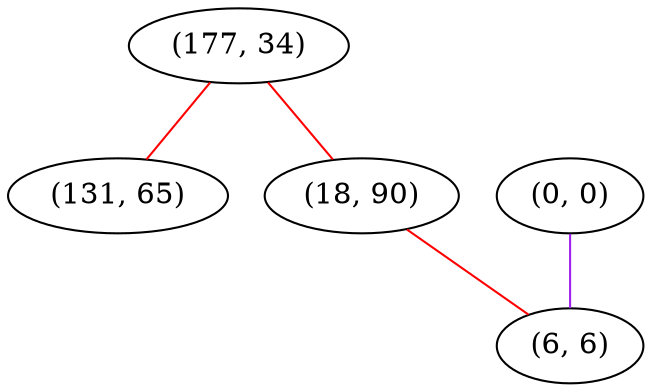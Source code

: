graph "" {
"(177, 34)";
"(131, 65)";
"(18, 90)";
"(0, 0)";
"(6, 6)";
"(177, 34)" -- "(131, 65)"  [color=red, key=0, weight=1];
"(177, 34)" -- "(18, 90)"  [color=red, key=0, weight=1];
"(18, 90)" -- "(6, 6)"  [color=red, key=0, weight=1];
"(0, 0)" -- "(6, 6)"  [color=purple, key=0, weight=4];
}
